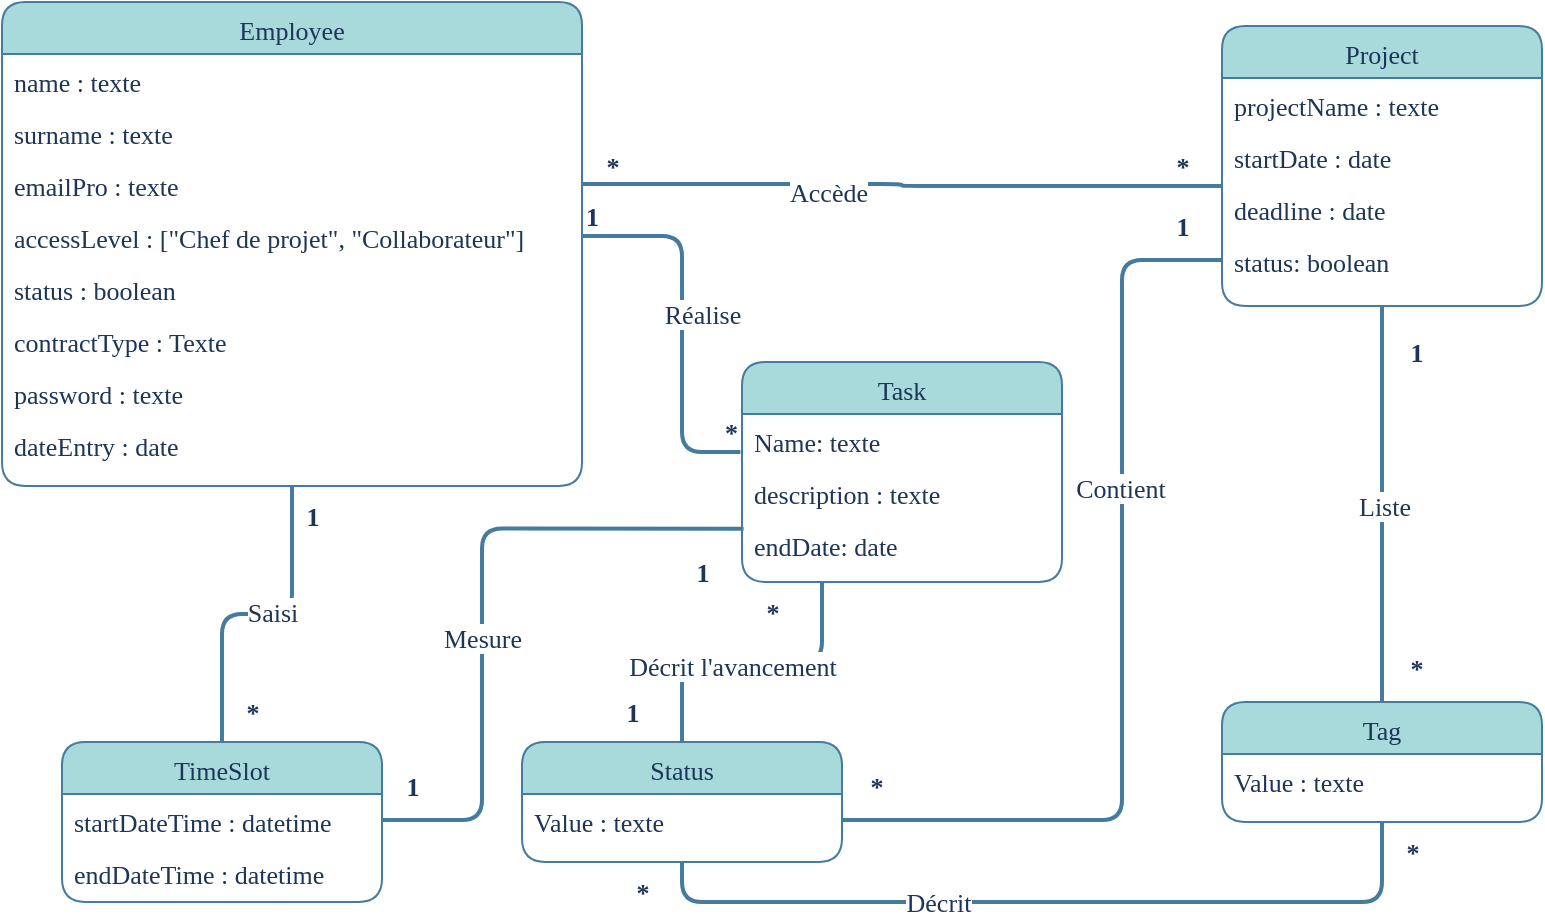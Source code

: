 <mxfile version="24.7.8">
  <diagram id="C5RBs43oDa-KdzZeNtuy" name="Page-1">
    <mxGraphModel dx="1195" dy="615" grid="1" gridSize="10" guides="1" tooltips="1" connect="1" arrows="1" fold="1" page="1" pageScale="1" pageWidth="827" pageHeight="1169" math="0" shadow="0">
      <root>
        <mxCell id="WIyWlLk6GJQsqaUBKTNV-0" />
        <mxCell id="WIyWlLk6GJQsqaUBKTNV-1" parent="WIyWlLk6GJQsqaUBKTNV-0" />
        <mxCell id="tnNo3pd8NErYHr43Nxuk-23" style="edgeStyle=orthogonalEdgeStyle;rounded=1;orthogonalLoop=1;jettySize=auto;html=1;exitX=0.5;exitY=1;exitDx=0;exitDy=0;entryX=0.5;entryY=0;entryDx=0;entryDy=0;endArrow=none;endFill=0;fontSize=13;fontStyle=0;fontFamily=Tahoma;labelBorderColor=none;labelBackgroundColor=none;fontColor=default;strokeColor=#457B9D;strokeWidth=2;" edge="1" parent="WIyWlLk6GJQsqaUBKTNV-1" source="zkfFHV4jXpPFQw0GAbJ--0" target="tnNo3pd8NErYHr43Nxuk-6">
          <mxGeometry relative="1" as="geometry" />
        </mxCell>
        <mxCell id="tnNo3pd8NErYHr43Nxuk-24" value="Saisi" style="edgeLabel;html=1;align=center;verticalAlign=middle;resizable=0;points=[];fontSize=13;fontStyle=0;fontFamily=Tahoma;labelBorderColor=none;rounded=1;labelBackgroundColor=default;fontColor=#1D3557;" vertex="1" connectable="0" parent="tnNo3pd8NErYHr43Nxuk-23">
          <mxGeometry x="-0.094" y="-1" relative="1" as="geometry">
            <mxPoint as="offset" />
          </mxGeometry>
        </mxCell>
        <mxCell id="zkfFHV4jXpPFQw0GAbJ--0" value="Employee" style="swimlane;fontStyle=0;align=center;verticalAlign=top;childLayout=stackLayout;horizontal=1;startSize=26;horizontalStack=0;resizeParent=1;resizeLast=0;collapsible=1;marginBottom=0;rounded=1;shadow=0;strokeWidth=1;fontSize=13;fontFamily=Tahoma;labelBorderColor=none;labelBackgroundColor=none;fillColor=#A8DADC;strokeColor=#457B9D;fontColor=#1D3557;perimeterSpacing=0;" parent="WIyWlLk6GJQsqaUBKTNV-1" vertex="1">
          <mxGeometry x="20" y="60" width="290" height="242" as="geometry">
            <mxRectangle x="230" y="140" width="160" height="26" as="alternateBounds" />
          </mxGeometry>
        </mxCell>
        <mxCell id="zkfFHV4jXpPFQw0GAbJ--1" value="name : texte" style="text;align=left;verticalAlign=top;spacingLeft=4;spacingRight=4;overflow=hidden;rotatable=0;points=[[0,0.5],[1,0.5]];portConstraint=eastwest;fontSize=13;fontStyle=0;fontFamily=Tahoma;labelBorderColor=none;rounded=1;labelBackgroundColor=none;fontColor=#1D3557;" parent="zkfFHV4jXpPFQw0GAbJ--0" vertex="1">
          <mxGeometry y="26" width="290" height="26" as="geometry" />
        </mxCell>
        <mxCell id="zkfFHV4jXpPFQw0GAbJ--2" value="surname : texte" style="text;align=left;verticalAlign=top;spacingLeft=4;spacingRight=4;overflow=hidden;rotatable=0;points=[[0,0.5],[1,0.5]];portConstraint=eastwest;rounded=1;shadow=0;html=0;fontSize=13;fontStyle=0;fontFamily=Tahoma;labelBorderColor=none;labelBackgroundColor=none;fontColor=#1D3557;" parent="zkfFHV4jXpPFQw0GAbJ--0" vertex="1">
          <mxGeometry y="52" width="290" height="26" as="geometry" />
        </mxCell>
        <mxCell id="zkfFHV4jXpPFQw0GAbJ--3" value="emailPro : texte" style="text;align=left;verticalAlign=top;spacingLeft=4;spacingRight=4;overflow=hidden;rotatable=0;points=[[0,0.5],[1,0.5]];portConstraint=eastwest;rounded=1;shadow=0;html=0;fontSize=13;fontStyle=0;fontFamily=Tahoma;labelBorderColor=none;labelBackgroundColor=none;fontColor=#1D3557;" parent="zkfFHV4jXpPFQw0GAbJ--0" vertex="1">
          <mxGeometry y="78" width="290" height="26" as="geometry" />
        </mxCell>
        <mxCell id="c4_hitJ0cNYKOPoMdXIQ-0" value="accessLevel : [&quot;Chef de projet&quot;, &quot;Collaborateur&quot;]&#xa;" style="text;align=left;verticalAlign=top;spacingLeft=4;spacingRight=4;overflow=hidden;rotatable=0;points=[[0,0.5],[1,0.5]];portConstraint=eastwest;rounded=1;shadow=0;html=0;fontSize=13;fontStyle=0;fontFamily=Tahoma;labelBorderColor=none;labelBackgroundColor=none;fontColor=#1D3557;" parent="zkfFHV4jXpPFQw0GAbJ--0" vertex="1">
          <mxGeometry y="104" width="290" height="26" as="geometry" />
        </mxCell>
        <mxCell id="c4_hitJ0cNYKOPoMdXIQ-20" value="status : boolean" style="text;align=left;verticalAlign=top;spacingLeft=4;spacingRight=4;overflow=hidden;rotatable=0;points=[[0,0.5],[1,0.5]];portConstraint=eastwest;rounded=1;shadow=0;html=0;fontSize=13;fontStyle=0;fontFamily=Tahoma;labelBorderColor=none;labelBackgroundColor=none;fontColor=#1D3557;" parent="zkfFHV4jXpPFQw0GAbJ--0" vertex="1">
          <mxGeometry y="130" width="290" height="26" as="geometry" />
        </mxCell>
        <mxCell id="c4_hitJ0cNYKOPoMdXIQ-1" value="contractType : Texte" style="text;align=left;verticalAlign=top;spacingLeft=4;spacingRight=4;overflow=hidden;rotatable=0;points=[[0,0.5],[1,0.5]];portConstraint=eastwest;rounded=1;shadow=0;html=0;fontSize=13;fontStyle=0;fontFamily=Tahoma;labelBorderColor=none;labelBackgroundColor=none;fontColor=#1D3557;" parent="zkfFHV4jXpPFQw0GAbJ--0" vertex="1">
          <mxGeometry y="156" width="290" height="26" as="geometry" />
        </mxCell>
        <mxCell id="c4_hitJ0cNYKOPoMdXIQ-2" value="password : texte" style="text;align=left;verticalAlign=top;spacingLeft=4;spacingRight=4;overflow=hidden;rotatable=0;points=[[0,0.5],[1,0.5]];portConstraint=eastwest;rounded=1;shadow=0;html=0;fontSize=13;fontStyle=0;fontFamily=Tahoma;labelBorderColor=none;labelBackgroundColor=none;fontColor=#1D3557;" parent="zkfFHV4jXpPFQw0GAbJ--0" vertex="1">
          <mxGeometry y="182" width="290" height="26" as="geometry" />
        </mxCell>
        <mxCell id="c4_hitJ0cNYKOPoMdXIQ-22" value="dateEntry : date" style="text;align=left;verticalAlign=top;spacingLeft=4;spacingRight=4;overflow=hidden;rotatable=0;points=[[0,0.5],[1,0.5]];portConstraint=eastwest;rounded=1;shadow=0;html=0;fontSize=13;fontStyle=0;fontFamily=Tahoma;labelBorderColor=none;labelBackgroundColor=none;fontColor=#1D3557;" parent="zkfFHV4jXpPFQw0GAbJ--0" vertex="1">
          <mxGeometry y="208" width="290" height="26" as="geometry" />
        </mxCell>
        <mxCell id="zkfFHV4jXpPFQw0GAbJ--6" value="Task" style="swimlane;fontStyle=0;align=center;verticalAlign=top;childLayout=stackLayout;horizontal=1;startSize=26;horizontalStack=0;resizeParent=1;resizeLast=0;collapsible=1;marginBottom=0;rounded=1;shadow=0;strokeWidth=1;fontSize=13;fontFamily=Tahoma;labelBorderColor=none;labelBackgroundColor=none;fillColor=#A8DADC;strokeColor=#457B9D;fontColor=#1D3557;" parent="WIyWlLk6GJQsqaUBKTNV-1" vertex="1">
          <mxGeometry x="390" y="240" width="160" height="110" as="geometry">
            <mxRectangle x="130" y="380" width="160" height="26" as="alternateBounds" />
          </mxGeometry>
        </mxCell>
        <mxCell id="zkfFHV4jXpPFQw0GAbJ--7" value="Name: texte" style="text;align=left;verticalAlign=top;spacingLeft=4;spacingRight=4;overflow=hidden;rotatable=0;points=[[0,0.5],[1,0.5]];portConstraint=eastwest;strokeColor=none;fontSize=13;fontStyle=0;fontFamily=Tahoma;labelBorderColor=none;rounded=1;labelBackgroundColor=none;fontColor=#1D3557;" parent="zkfFHV4jXpPFQw0GAbJ--6" vertex="1">
          <mxGeometry y="26" width="160" height="26" as="geometry" />
        </mxCell>
        <mxCell id="zkfFHV4jXpPFQw0GAbJ--8" value="description : texte" style="text;align=left;verticalAlign=top;spacingLeft=4;spacingRight=4;overflow=hidden;rotatable=0;points=[[0,0.5],[1,0.5]];portConstraint=eastwest;rounded=1;shadow=0;html=0;fontSize=13;fontStyle=0;fontFamily=Tahoma;labelBorderColor=none;labelBackgroundColor=none;fontColor=#1D3557;" parent="zkfFHV4jXpPFQw0GAbJ--6" vertex="1">
          <mxGeometry y="52" width="160" height="26" as="geometry" />
        </mxCell>
        <mxCell id="c4_hitJ0cNYKOPoMdXIQ-4" value="endDate: date" style="text;align=left;verticalAlign=top;spacingLeft=4;spacingRight=4;overflow=hidden;rotatable=0;points=[[0,0.5],[1,0.5]];portConstraint=eastwest;rounded=1;shadow=0;html=0;fontSize=13;fontStyle=0;fontFamily=Tahoma;labelBorderColor=none;labelBackgroundColor=none;fontColor=#1D3557;" parent="zkfFHV4jXpPFQw0GAbJ--6" vertex="1">
          <mxGeometry y="78" width="160" height="26" as="geometry" />
        </mxCell>
        <mxCell id="tnNo3pd8NErYHr43Nxuk-44" style="edgeStyle=orthogonalEdgeStyle;rounded=1;orthogonalLoop=1;jettySize=auto;html=1;exitX=0.5;exitY=1;exitDx=0;exitDy=0;entryX=0.5;entryY=0;entryDx=0;entryDy=0;endArrow=none;endFill=0;fontSize=13;fontStyle=0;fontFamily=Tahoma;labelBorderColor=none;labelBackgroundColor=none;fontColor=default;strokeColor=#457B9D;strokeWidth=2;" edge="1" parent="WIyWlLk6GJQsqaUBKTNV-1" source="zkfFHV4jXpPFQw0GAbJ--17" target="tnNo3pd8NErYHr43Nxuk-0">
          <mxGeometry relative="1" as="geometry" />
        </mxCell>
        <mxCell id="tnNo3pd8NErYHr43Nxuk-45" value="Liste" style="edgeLabel;html=1;align=center;verticalAlign=middle;resizable=0;points=[];fontSize=13;fontStyle=0;fontFamily=Tahoma;labelBorderColor=none;rounded=1;labelBackgroundColor=default;fontColor=#1D3557;" vertex="1" connectable="0" parent="tnNo3pd8NErYHr43Nxuk-44">
          <mxGeometry x="0.007" y="1" relative="1" as="geometry">
            <mxPoint as="offset" />
          </mxGeometry>
        </mxCell>
        <mxCell id="zkfFHV4jXpPFQw0GAbJ--17" value="Project" style="swimlane;fontStyle=0;align=center;verticalAlign=top;childLayout=stackLayout;horizontal=1;startSize=26;horizontalStack=0;resizeParent=1;resizeLast=0;collapsible=1;marginBottom=0;rounded=1;shadow=0;strokeWidth=1;fontSize=13;fontFamily=Tahoma;labelBorderColor=none;labelBackgroundColor=none;fillColor=#A8DADC;strokeColor=#457B9D;fontColor=#1D3557;" parent="WIyWlLk6GJQsqaUBKTNV-1" vertex="1">
          <mxGeometry x="630" y="72" width="160" height="140" as="geometry">
            <mxRectangle x="550" y="140" width="160" height="26" as="alternateBounds" />
          </mxGeometry>
        </mxCell>
        <mxCell id="zkfFHV4jXpPFQw0GAbJ--18" value="projectName : texte" style="text;align=left;verticalAlign=top;spacingLeft=4;spacingRight=4;overflow=hidden;rotatable=0;points=[[0,0.5],[1,0.5]];portConstraint=eastwest;fontSize=13;fontStyle=0;fontFamily=Tahoma;labelBorderColor=none;rounded=1;labelBackgroundColor=none;fontColor=#1D3557;" parent="zkfFHV4jXpPFQw0GAbJ--17" vertex="1">
          <mxGeometry y="26" width="160" height="26" as="geometry" />
        </mxCell>
        <mxCell id="zkfFHV4jXpPFQw0GAbJ--19" value="startDate : date" style="text;align=left;verticalAlign=top;spacingLeft=4;spacingRight=4;overflow=hidden;rotatable=0;points=[[0,0.5],[1,0.5]];portConstraint=eastwest;rounded=1;shadow=0;html=0;fontSize=13;fontStyle=0;fontFamily=Tahoma;labelBorderColor=none;labelBackgroundColor=none;fontColor=#1D3557;" parent="zkfFHV4jXpPFQw0GAbJ--17" vertex="1">
          <mxGeometry y="52" width="160" height="26" as="geometry" />
        </mxCell>
        <mxCell id="zkfFHV4jXpPFQw0GAbJ--20" value="deadline : date" style="text;align=left;verticalAlign=top;spacingLeft=4;spacingRight=4;overflow=hidden;rotatable=0;points=[[0,0.5],[1,0.5]];portConstraint=eastwest;rounded=1;shadow=0;html=0;fontSize=13;fontStyle=0;fontFamily=Tahoma;labelBorderColor=none;labelBackgroundColor=none;fontColor=#1D3557;" parent="zkfFHV4jXpPFQw0GAbJ--17" vertex="1">
          <mxGeometry y="78" width="160" height="26" as="geometry" />
        </mxCell>
        <mxCell id="c4_hitJ0cNYKOPoMdXIQ-23" value="status: boolean" style="text;align=left;verticalAlign=top;spacingLeft=4;spacingRight=4;overflow=hidden;rotatable=0;points=[[0,0.5],[1,0.5]];portConstraint=eastwest;rounded=1;shadow=0;html=0;fontSize=13;fontStyle=0;fontFamily=Tahoma;labelBorderColor=none;labelBackgroundColor=none;fontColor=#1D3557;" parent="zkfFHV4jXpPFQw0GAbJ--17" vertex="1">
          <mxGeometry y="104" width="160" height="26" as="geometry" />
        </mxCell>
        <mxCell id="tnNo3pd8NErYHr43Nxuk-38" style="edgeStyle=orthogonalEdgeStyle;rounded=1;orthogonalLoop=1;jettySize=auto;html=1;exitX=0.5;exitY=1;exitDx=0;exitDy=0;entryX=0.5;entryY=1;entryDx=0;entryDy=0;endArrow=none;endFill=0;fontSize=13;fontStyle=0;fontFamily=Tahoma;labelBorderColor=none;labelBackgroundColor=none;fontColor=default;strokeColor=#457B9D;strokeWidth=2;" edge="1" parent="WIyWlLk6GJQsqaUBKTNV-1" source="tnNo3pd8NErYHr43Nxuk-0" target="tnNo3pd8NErYHr43Nxuk-4">
          <mxGeometry relative="1" as="geometry" />
        </mxCell>
        <mxCell id="tnNo3pd8NErYHr43Nxuk-39" value="Décrit" style="edgeLabel;html=1;align=center;verticalAlign=middle;resizable=0;points=[];fontSize=13;fontStyle=0;fontFamily=Tahoma;labelBorderColor=none;rounded=1;labelBackgroundColor=default;fontColor=#1D3557;" vertex="1" connectable="0" parent="tnNo3pd8NErYHr43Nxuk-38">
          <mxGeometry x="0.281" relative="1" as="geometry">
            <mxPoint as="offset" />
          </mxGeometry>
        </mxCell>
        <mxCell id="tnNo3pd8NErYHr43Nxuk-0" value="Tag" style="swimlane;fontStyle=0;align=center;verticalAlign=top;childLayout=stackLayout;horizontal=1;startSize=26;horizontalStack=0;resizeParent=1;resizeLast=0;collapsible=1;marginBottom=0;rounded=1;shadow=0;strokeWidth=1;fontSize=13;fontFamily=Tahoma;labelBorderColor=none;labelBackgroundColor=none;fillColor=#A8DADC;strokeColor=#457B9D;fontColor=#1D3557;" vertex="1" parent="WIyWlLk6GJQsqaUBKTNV-1">
          <mxGeometry x="630" y="410" width="160" height="60" as="geometry">
            <mxRectangle x="130" y="380" width="160" height="26" as="alternateBounds" />
          </mxGeometry>
        </mxCell>
        <mxCell id="tnNo3pd8NErYHr43Nxuk-1" value="Value : texte" style="text;align=left;verticalAlign=top;spacingLeft=4;spacingRight=4;overflow=hidden;rotatable=0;points=[[0,0.5],[1,0.5]];portConstraint=eastwest;strokeColor=none;fontSize=13;fontStyle=0;fontFamily=Tahoma;labelBorderColor=none;rounded=1;labelBackgroundColor=none;fontColor=#1D3557;" vertex="1" parent="tnNo3pd8NErYHr43Nxuk-0">
          <mxGeometry y="26" width="160" height="26" as="geometry" />
        </mxCell>
        <mxCell id="tnNo3pd8NErYHr43Nxuk-28" style="edgeStyle=orthogonalEdgeStyle;rounded=1;orthogonalLoop=1;jettySize=auto;html=1;exitX=0.5;exitY=0;exitDx=0;exitDy=0;entryX=0.25;entryY=1;entryDx=0;entryDy=0;endArrow=none;endFill=0;fontSize=13;fontStyle=0;fontFamily=Tahoma;labelBorderColor=none;labelBackgroundColor=none;fontColor=default;strokeColor=#457B9D;strokeWidth=2;" edge="1" parent="WIyWlLk6GJQsqaUBKTNV-1" source="tnNo3pd8NErYHr43Nxuk-4" target="zkfFHV4jXpPFQw0GAbJ--6">
          <mxGeometry relative="1" as="geometry" />
        </mxCell>
        <mxCell id="tnNo3pd8NErYHr43Nxuk-29" value="Décrit l&#39;avancement" style="edgeLabel;html=1;align=center;verticalAlign=middle;resizable=0;points=[];fontSize=13;fontStyle=0;fontFamily=Tahoma;labelBorderColor=none;rounded=1;labelBackgroundColor=default;fontColor=#1D3557;" vertex="1" connectable="0" parent="tnNo3pd8NErYHr43Nxuk-28">
          <mxGeometry x="-0.133" y="-2" relative="1" as="geometry">
            <mxPoint as="offset" />
          </mxGeometry>
        </mxCell>
        <mxCell id="tnNo3pd8NErYHr43Nxuk-4" value="Status" style="swimlane;fontStyle=0;align=center;verticalAlign=top;childLayout=stackLayout;horizontal=1;startSize=26;horizontalStack=0;resizeParent=1;resizeLast=0;collapsible=1;marginBottom=0;rounded=1;shadow=0;strokeWidth=1;fontSize=13;fontFamily=Tahoma;labelBorderColor=none;labelBackgroundColor=none;fillColor=#A8DADC;strokeColor=#457B9D;fontColor=#1D3557;" vertex="1" parent="WIyWlLk6GJQsqaUBKTNV-1">
          <mxGeometry x="280" y="430" width="160" height="60" as="geometry">
            <mxRectangle x="130" y="380" width="160" height="26" as="alternateBounds" />
          </mxGeometry>
        </mxCell>
        <mxCell id="tnNo3pd8NErYHr43Nxuk-5" value="Value : texte" style="text;align=left;verticalAlign=top;spacingLeft=4;spacingRight=4;overflow=hidden;rotatable=0;points=[[0,0.5],[1,0.5]];portConstraint=eastwest;strokeColor=none;fontSize=13;fontStyle=0;fontFamily=Tahoma;labelBorderColor=none;rounded=1;labelBackgroundColor=none;fontColor=#1D3557;" vertex="1" parent="tnNo3pd8NErYHr43Nxuk-4">
          <mxGeometry y="26" width="160" height="26" as="geometry" />
        </mxCell>
        <mxCell id="tnNo3pd8NErYHr43Nxuk-6" value="TimeSlot" style="swimlane;fontStyle=0;align=center;verticalAlign=top;childLayout=stackLayout;horizontal=1;startSize=26;horizontalStack=0;resizeParent=1;resizeLast=0;collapsible=1;marginBottom=0;rounded=1;shadow=0;strokeWidth=1;fontSize=13;fontFamily=Tahoma;labelBorderColor=none;labelBackgroundColor=none;fillColor=#A8DADC;strokeColor=#457B9D;fontColor=#1D3557;" vertex="1" parent="WIyWlLk6GJQsqaUBKTNV-1">
          <mxGeometry x="50" y="430" width="160" height="80" as="geometry">
            <mxRectangle x="550" y="140" width="160" height="26" as="alternateBounds" />
          </mxGeometry>
        </mxCell>
        <mxCell id="tnNo3pd8NErYHr43Nxuk-8" value="startDateTime : datetime" style="text;align=left;verticalAlign=top;spacingLeft=4;spacingRight=4;overflow=hidden;rotatable=0;points=[[0,0.5],[1,0.5]];portConstraint=eastwest;rounded=1;shadow=0;html=0;fontSize=13;fontStyle=0;fontFamily=Tahoma;labelBorderColor=none;labelBackgroundColor=none;fontColor=#1D3557;" vertex="1" parent="tnNo3pd8NErYHr43Nxuk-6">
          <mxGeometry y="26" width="160" height="26" as="geometry" />
        </mxCell>
        <mxCell id="tnNo3pd8NErYHr43Nxuk-9" value="endDateTime : datetime" style="text;align=left;verticalAlign=top;spacingLeft=4;spacingRight=4;overflow=hidden;rotatable=0;points=[[0,0.5],[1,0.5]];portConstraint=eastwest;rounded=1;shadow=0;html=0;fontSize=13;fontStyle=0;fontFamily=Tahoma;labelBorderColor=none;labelBackgroundColor=none;fontColor=#1D3557;" vertex="1" parent="tnNo3pd8NErYHr43Nxuk-6">
          <mxGeometry y="52" width="160" height="26" as="geometry" />
        </mxCell>
        <mxCell id="tnNo3pd8NErYHr43Nxuk-19" style="edgeStyle=orthogonalEdgeStyle;rounded=1;orthogonalLoop=1;jettySize=auto;html=1;entryX=0;entryY=0.077;entryDx=0;entryDy=0;entryPerimeter=0;endArrow=none;endFill=0;fontSize=13;fontStyle=0;fontFamily=Tahoma;labelBorderColor=none;labelBackgroundColor=none;fontColor=default;strokeColor=#457B9D;strokeWidth=2;" edge="1" parent="WIyWlLk6GJQsqaUBKTNV-1" source="zkfFHV4jXpPFQw0GAbJ--3" target="zkfFHV4jXpPFQw0GAbJ--20">
          <mxGeometry relative="1" as="geometry" />
        </mxCell>
        <mxCell id="tnNo3pd8NErYHr43Nxuk-20" value="Accède" style="edgeLabel;html=1;align=center;verticalAlign=middle;resizable=0;points=[];fontSize=13;fontStyle=0;fontFamily=Tahoma;labelBorderColor=none;rounded=1;labelBackgroundColor=default;fontColor=#1D3557;" vertex="1" connectable="0" parent="tnNo3pd8NErYHr43Nxuk-19">
          <mxGeometry x="-0.237" y="-4" relative="1" as="geometry">
            <mxPoint as="offset" />
          </mxGeometry>
        </mxCell>
        <mxCell id="tnNo3pd8NErYHr43Nxuk-21" value="*" style="text;html=1;align=center;verticalAlign=middle;resizable=0;points=[];autosize=1;strokeColor=none;fillColor=none;fontSize=13;fontStyle=1;fontFamily=Tahoma;labelBorderColor=none;rounded=1;labelBackgroundColor=none;fontColor=#1D3557;" vertex="1" parent="WIyWlLk6GJQsqaUBKTNV-1">
          <mxGeometry x="310" y="127" width="30" height="30" as="geometry" />
        </mxCell>
        <mxCell id="tnNo3pd8NErYHr43Nxuk-22" value="*" style="text;html=1;align=center;verticalAlign=middle;resizable=0;points=[];autosize=1;strokeColor=none;fillColor=none;fontSize=13;fontStyle=1;fontFamily=Tahoma;labelBorderColor=none;rounded=1;labelBackgroundColor=none;fontColor=#1D3557;" vertex="1" parent="WIyWlLk6GJQsqaUBKTNV-1">
          <mxGeometry x="595" y="127" width="30" height="30" as="geometry" />
        </mxCell>
        <mxCell id="tnNo3pd8NErYHr43Nxuk-26" value="1" style="text;html=1;align=center;verticalAlign=middle;resizable=0;points=[];autosize=1;strokeColor=none;fillColor=none;fontSize=13;fontStyle=1;fontFamily=Tahoma;labelBorderColor=none;rounded=1;labelBackgroundColor=none;fontColor=#1D3557;strokeWidth=2;" vertex="1" parent="WIyWlLk6GJQsqaUBKTNV-1">
          <mxGeometry x="160" y="302" width="30" height="30" as="geometry" />
        </mxCell>
        <mxCell id="tnNo3pd8NErYHr43Nxuk-27" value="*" style="text;html=1;align=center;verticalAlign=middle;resizable=0;points=[];autosize=1;strokeColor=none;fillColor=none;fontSize=13;fontStyle=1;fontFamily=Tahoma;labelBorderColor=none;rounded=1;labelBackgroundColor=none;fontColor=#1D3557;" vertex="1" parent="WIyWlLk6GJQsqaUBKTNV-1">
          <mxGeometry x="130" y="400" width="30" height="30" as="geometry" />
        </mxCell>
        <mxCell id="tnNo3pd8NErYHr43Nxuk-30" value="*" style="text;html=1;align=center;verticalAlign=middle;resizable=0;points=[];autosize=1;strokeColor=none;fillColor=none;fontSize=13;fontStyle=1;fontFamily=Tahoma;labelBorderColor=none;rounded=1;labelBackgroundColor=none;fontColor=#1D3557;" vertex="1" parent="WIyWlLk6GJQsqaUBKTNV-1">
          <mxGeometry x="390" y="350" width="30" height="30" as="geometry" />
        </mxCell>
        <mxCell id="tnNo3pd8NErYHr43Nxuk-33" value="1" style="text;html=1;align=center;verticalAlign=middle;resizable=0;points=[];autosize=1;strokeColor=none;fillColor=none;fontSize=13;fontStyle=1;fontFamily=Tahoma;labelBorderColor=none;rounded=1;labelBackgroundColor=none;fontColor=#1D3557;" vertex="1" parent="WIyWlLk6GJQsqaUBKTNV-1">
          <mxGeometry x="320" y="400" width="30" height="30" as="geometry" />
        </mxCell>
        <mxCell id="tnNo3pd8NErYHr43Nxuk-34" style="edgeStyle=orthogonalEdgeStyle;rounded=1;orthogonalLoop=1;jettySize=auto;html=1;exitX=0;exitY=0.5;exitDx=0;exitDy=0;entryX=1;entryY=0.5;entryDx=0;entryDy=0;endArrow=none;endFill=0;fontSize=13;fontStyle=0;fontFamily=Tahoma;labelBorderColor=none;labelBackgroundColor=none;fontColor=default;strokeColor=#457B9D;strokeWidth=2;" edge="1" parent="WIyWlLk6GJQsqaUBKTNV-1" source="c4_hitJ0cNYKOPoMdXIQ-23" target="tnNo3pd8NErYHr43Nxuk-5">
          <mxGeometry relative="1" as="geometry">
            <Array as="points">
              <mxPoint x="580" y="189" />
              <mxPoint x="580" y="469" />
            </Array>
          </mxGeometry>
        </mxCell>
        <mxCell id="tnNo3pd8NErYHr43Nxuk-35" value="Contient" style="edgeLabel;html=1;align=center;verticalAlign=middle;resizable=0;points=[];fontSize=13;fontStyle=0;fontFamily=Tahoma;labelBorderColor=none;rounded=1;labelBackgroundColor=default;fontColor=#1D3557;" vertex="1" connectable="0" parent="tnNo3pd8NErYHr43Nxuk-34">
          <mxGeometry x="-0.304" y="-1" relative="1" as="geometry">
            <mxPoint as="offset" />
          </mxGeometry>
        </mxCell>
        <mxCell id="tnNo3pd8NErYHr43Nxuk-36" value="1" style="text;html=1;align=center;verticalAlign=middle;resizable=0;points=[];autosize=1;strokeColor=none;fillColor=none;fontSize=13;fontStyle=1;fontFamily=Tahoma;labelBorderColor=none;rounded=1;labelBackgroundColor=none;fontColor=#1D3557;" vertex="1" parent="WIyWlLk6GJQsqaUBKTNV-1">
          <mxGeometry x="595" y="157" width="30" height="30" as="geometry" />
        </mxCell>
        <mxCell id="tnNo3pd8NErYHr43Nxuk-37" value="*" style="text;html=1;align=center;verticalAlign=middle;resizable=0;points=[];autosize=1;strokeColor=none;fillColor=none;fontSize=13;fontStyle=1;fontFamily=Tahoma;labelBorderColor=none;rounded=1;labelBackgroundColor=none;fontColor=#1D3557;" vertex="1" parent="WIyWlLk6GJQsqaUBKTNV-1">
          <mxGeometry x="442" y="437" width="30" height="30" as="geometry" />
        </mxCell>
        <mxCell id="tnNo3pd8NErYHr43Nxuk-42" value="*" style="text;html=1;align=center;verticalAlign=middle;resizable=0;points=[];autosize=1;strokeColor=none;fillColor=none;fontSize=13;fontStyle=1;fontFamily=Tahoma;labelBorderColor=none;rounded=1;labelBackgroundColor=none;fontColor=#1D3557;" vertex="1" parent="WIyWlLk6GJQsqaUBKTNV-1">
          <mxGeometry x="325" y="490" width="30" height="30" as="geometry" />
        </mxCell>
        <mxCell id="tnNo3pd8NErYHr43Nxuk-43" value="*" style="text;html=1;align=center;verticalAlign=middle;resizable=0;points=[];autosize=1;strokeColor=none;fillColor=none;fontSize=13;fontStyle=1;fontFamily=Tahoma;labelBorderColor=none;rounded=1;labelBackgroundColor=none;fontColor=#1D3557;" vertex="1" parent="WIyWlLk6GJQsqaUBKTNV-1">
          <mxGeometry x="710" y="470" width="30" height="30" as="geometry" />
        </mxCell>
        <mxCell id="tnNo3pd8NErYHr43Nxuk-46" value="*" style="text;html=1;align=center;verticalAlign=middle;resizable=0;points=[];autosize=1;strokeColor=none;fillColor=none;fontSize=13;fontStyle=1;fontFamily=Tahoma;labelBorderColor=none;rounded=1;labelBackgroundColor=none;fontColor=#1D3557;" vertex="1" parent="WIyWlLk6GJQsqaUBKTNV-1">
          <mxGeometry x="712" y="378" width="30" height="30" as="geometry" />
        </mxCell>
        <mxCell id="tnNo3pd8NErYHr43Nxuk-47" value="1" style="text;html=1;align=center;verticalAlign=middle;resizable=0;points=[];autosize=1;strokeColor=none;fillColor=none;fontSize=13;fontStyle=1;fontFamily=Tahoma;labelBorderColor=none;rounded=1;labelBackgroundColor=none;fontColor=#1D3557;" vertex="1" parent="WIyWlLk6GJQsqaUBKTNV-1">
          <mxGeometry x="712" y="220" width="30" height="30" as="geometry" />
        </mxCell>
        <mxCell id="tnNo3pd8NErYHr43Nxuk-48" style="edgeStyle=orthogonalEdgeStyle;rounded=1;orthogonalLoop=1;jettySize=auto;html=1;exitX=1;exitY=0.5;exitDx=0;exitDy=0;entryX=0.005;entryY=0.205;entryDx=0;entryDy=0;entryPerimeter=0;endArrow=none;endFill=0;fontSize=13;fontStyle=0;fontFamily=Tahoma;labelBorderColor=none;labelBackgroundColor=none;fontColor=default;strokeColor=#457B9D;strokeWidth=2;" edge="1" parent="WIyWlLk6GJQsqaUBKTNV-1" source="tnNo3pd8NErYHr43Nxuk-8" target="c4_hitJ0cNYKOPoMdXIQ-4">
          <mxGeometry relative="1" as="geometry">
            <Array as="points">
              <mxPoint x="260" y="469" />
              <mxPoint x="260" y="323" />
            </Array>
          </mxGeometry>
        </mxCell>
        <mxCell id="tnNo3pd8NErYHr43Nxuk-49" value="Mesure" style="edgeLabel;html=1;align=center;verticalAlign=middle;resizable=0;points=[];fontSize=13;fontStyle=0;fontFamily=Tahoma;labelBorderColor=none;rounded=1;labelBackgroundColor=default;fontColor=#1D3557;" vertex="1" connectable="0" parent="tnNo3pd8NErYHr43Nxuk-48">
          <mxGeometry x="-0.133" relative="1" as="geometry">
            <mxPoint as="offset" />
          </mxGeometry>
        </mxCell>
        <mxCell id="tnNo3pd8NErYHr43Nxuk-50" value="1" style="text;html=1;align=center;verticalAlign=middle;resizable=0;points=[];autosize=1;strokeColor=none;fillColor=none;fontSize=13;fontStyle=1;fontFamily=Tahoma;labelBorderColor=none;rounded=1;labelBackgroundColor=none;fontColor=#1D3557;" vertex="1" parent="WIyWlLk6GJQsqaUBKTNV-1">
          <mxGeometry x="210" y="437" width="30" height="30" as="geometry" />
        </mxCell>
        <mxCell id="tnNo3pd8NErYHr43Nxuk-51" value="1" style="text;html=1;align=center;verticalAlign=middle;resizable=0;points=[];autosize=1;strokeColor=none;fillColor=none;fontSize=13;fontStyle=1;fontFamily=Tahoma;labelBorderColor=none;rounded=1;labelBackgroundColor=none;fontColor=#1D3557;" vertex="1" parent="WIyWlLk6GJQsqaUBKTNV-1">
          <mxGeometry x="355" y="330" width="30" height="30" as="geometry" />
        </mxCell>
        <mxCell id="tnNo3pd8NErYHr43Nxuk-11" value="" style="endArrow=none;html=1;edgeStyle=orthogonalEdgeStyle;rounded=1;entryX=-0.005;entryY=0.731;entryDx=0;entryDy=0;entryPerimeter=0;fontSize=13;fontStyle=0;fontFamily=Tahoma;labelBorderColor=none;labelBackgroundColor=none;fontColor=default;strokeColor=#457B9D;strokeWidth=2;exitX=1;exitY=0.5;exitDx=0;exitDy=0;" edge="1" parent="WIyWlLk6GJQsqaUBKTNV-1" source="c4_hitJ0cNYKOPoMdXIQ-0" target="zkfFHV4jXpPFQw0GAbJ--7">
          <mxGeometry relative="1" as="geometry">
            <mxPoint x="280" y="180" as="sourcePoint" />
            <mxPoint x="330" y="290" as="targetPoint" />
            <Array as="points">
              <mxPoint x="360" y="177" />
              <mxPoint x="360" y="285" />
            </Array>
          </mxGeometry>
        </mxCell>
        <mxCell id="tnNo3pd8NErYHr43Nxuk-12" value="1" style="edgeLabel;resizable=0;html=1;align=left;verticalAlign=bottom;fontSize=13;fontStyle=1;fontFamily=Tahoma;labelBorderColor=none;rounded=1;labelBackgroundColor=none;fontColor=#1D3557;" connectable="0" vertex="1" parent="tnNo3pd8NErYHr43Nxuk-11">
          <mxGeometry x="-1" relative="1" as="geometry" />
        </mxCell>
        <mxCell id="tnNo3pd8NErYHr43Nxuk-13" value="*" style="edgeLabel;resizable=0;html=1;align=right;verticalAlign=bottom;fontSize=13;fontStyle=1;fontFamily=Tahoma;labelBorderColor=none;rounded=1;labelBackgroundColor=none;fontColor=#1D3557;" connectable="0" vertex="1" parent="tnNo3pd8NErYHr43Nxuk-11">
          <mxGeometry x="1" relative="1" as="geometry" />
        </mxCell>
        <mxCell id="tnNo3pd8NErYHr43Nxuk-17" value="Réalise" style="edgeLabel;html=1;align=center;verticalAlign=middle;resizable=0;points=[];fontSize=13;fontStyle=0;fontFamily=Tahoma;labelBorderColor=none;rounded=1;labelBackgroundColor=default;fontColor=#1D3557;" vertex="1" connectable="0" parent="tnNo3pd8NErYHr43Nxuk-11">
          <mxGeometry x="-0.06" relative="1" as="geometry">
            <mxPoint x="10" y="1" as="offset" />
          </mxGeometry>
        </mxCell>
      </root>
    </mxGraphModel>
  </diagram>
</mxfile>
